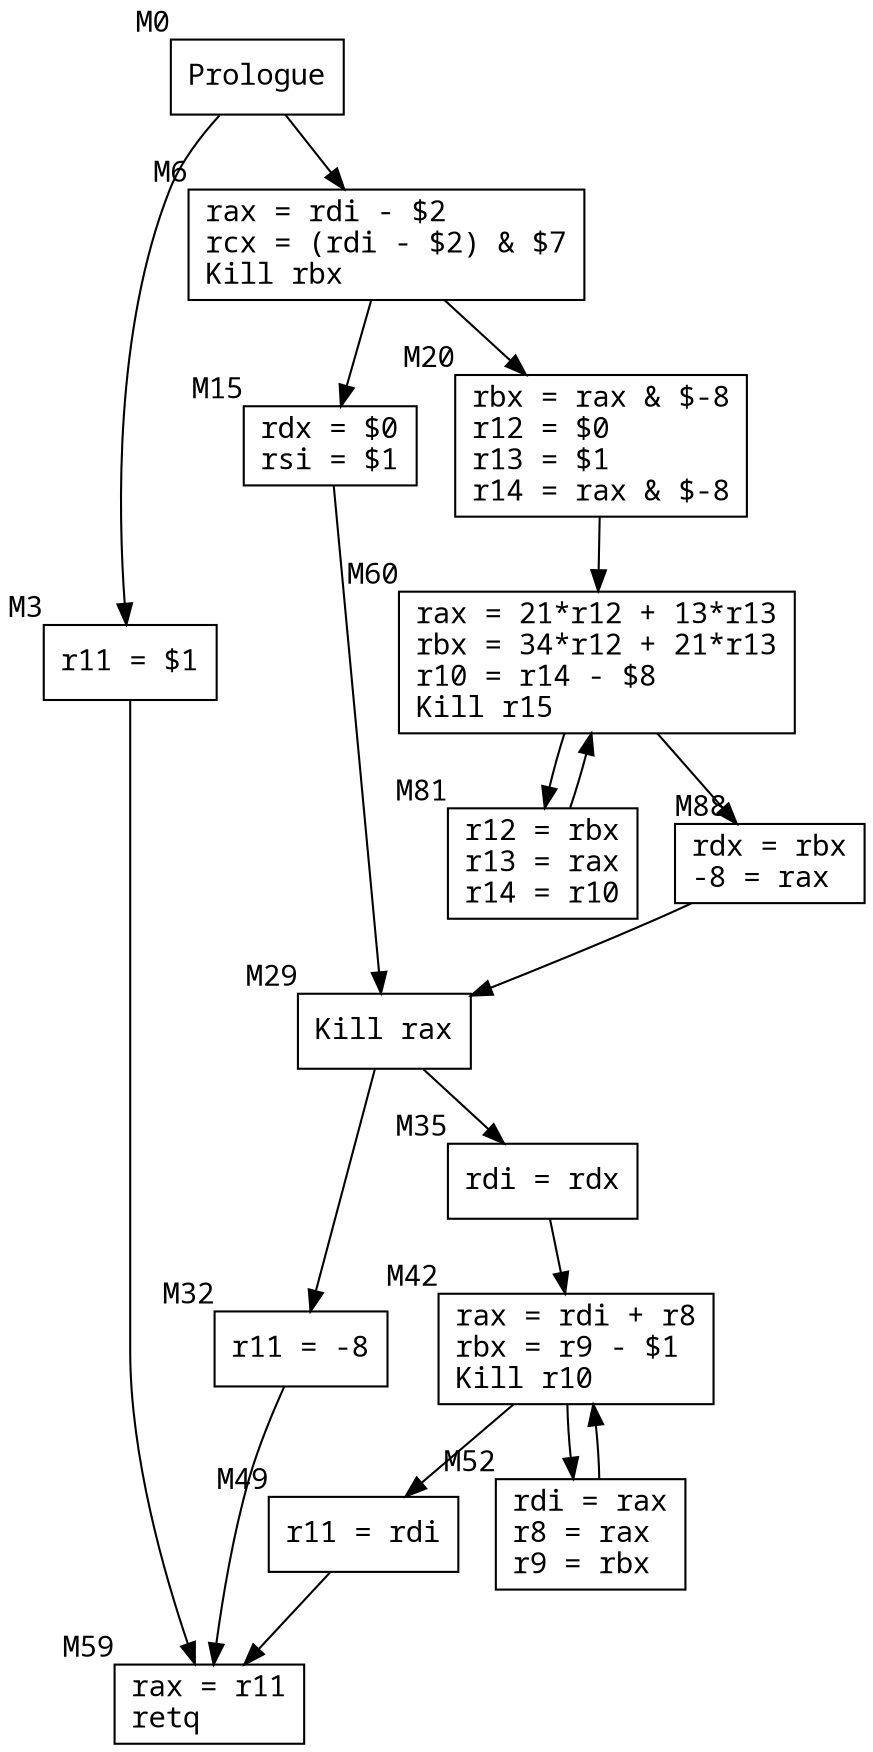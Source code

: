 digraph {
	M0 -> M3
	M0 -> M6
    M3 -> M59
	M6 -> M15
	M6 -> M20
	M15 -> M29
	M20 -> M60
	M29 -> M32
	M29 -> M35
	M32 -> M59
	M35 -> M42
	M42 -> M49
	M42 -> M52
	M49 -> M59
	M52 -> M42
	M60 -> M81
	M60 -> M88
	M81 -> M60
	M88 -> M29

    M20[shape=box,fontname="Noto Sans Mono",xlabel="M20",label="rbx = rax & $-8\lr12 = $0\lr13 = $1\lr14 = rax & $-8\l"]
    M6[shape=box,fontname="Noto Sans Mono",xlabel="M6",label="rax = rdi - $2\lrcx = (rdi - $2) & $7\lKill rbx\l"]
    M81[shape=box,fontname="Noto Sans Mono",xlabel="M81",label="r12 = rbx\lr13 = rax\lr14 = r10\l"]
    M60[shape=box,fontname="Noto Sans Mono",xlabel="M60",label="rax = 21*r12 + 13*r13\lrbx = 34*r12 + 21*r13\lr10 = r14 - $8\lKill r15\l"]
    M88[shape=box,fontname="Noto Sans Mono",xlabel="M88",label="rdx = rbx\l-8 = rax\l"]
    M15[shape=box,fontname="Noto Sans Mono",xlabel="M15",label="rdx = $0\lrsi = $1\l"]
    M29[shape=box,fontname="Noto Sans Mono",xlabel="M29",label="Kill rax\l"]
    M35[shape=box,fontname="Noto Sans Mono",xlabel="M35",label="rdi = rdx\l"]
    M52[shape=box,fontname="Noto Sans Mono",xlabel="M52",label="rdi = rax\lr8 = rax\lr9 = rbx\l"]
    M42[shape=box,fontname="Noto Sans Mono",xlabel="M42",label="rax = rdi + r8\lrbx = r9 - $1\lKill r10\l"]
    M49[shape=box,fontname="Noto Sans Mono",xlabel="M49",label="r11 = rdi\l"]
    M59[shape=box,fontname="Noto Sans Mono",xlabel="M59",label="rax = r11\lretq\l"]
    M32[shape=box,fontname="Noto Sans Mono",xlabel="M32",label="r11 = -8\l"]
    M3[shape=box,fontname="Noto Sans Mono",xlabel="M3",label="r11 = $1\l"]
    M0[shape=box,fontname="Noto Sans Mono",xlabel="M0",label="Prologue\l"]
}
